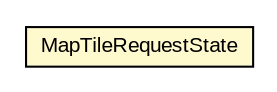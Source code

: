#!/usr/local/bin/dot
#
# Class diagram 
# Generated by UMLGraph version R5_6-24-gf6e263 (http://www.umlgraph.org/)
#

digraph G {
	edge [fontname="arial",fontsize=10,labelfontname="arial",labelfontsize=10];
	node [fontname="arial",fontsize=10,shape=plaintext];
	nodesep=0.25;
	ranksep=0.5;
	// org.osmdroid.tileprovider.MapTileRequestState
	c21848 [label=<<table title="org.osmdroid.tileprovider.MapTileRequestState" border="0" cellborder="1" cellspacing="0" cellpadding="2" port="p" bgcolor="lemonChiffon" href="./MapTileRequestState.html">
		<tr><td><table border="0" cellspacing="0" cellpadding="1">
<tr><td align="center" balign="center"> MapTileRequestState </td></tr>
		</table></td></tr>
		</table>>, URL="./MapTileRequestState.html", fontname="arial", fontcolor="black", fontsize=10.0];
}

